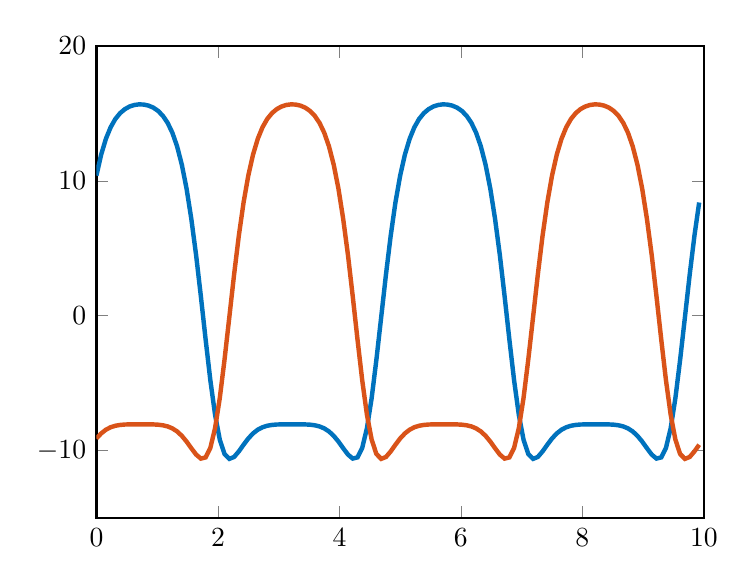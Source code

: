 % -*- root: ../../main.tex -*-

\begin{tikzpicture}

\definecolor{mycolor1}{rgb}{0.0,0.447,0.741}%
\definecolor{mycolor2}{rgb}{0.85,0.325,0.098}%

\begin{axis}[%
width=7.715cm,
height=6cm,
at={(0, 0)},
scale only axis,
xmin=0,
xmax=10,
ymin=-15,
ymax=20,
axis background/.style={fill=white},
thick
]
\addplot [color=mycolor1,solid,forget plot, ultra thick]
  table[row sep=crcr]{%
0	10.387\\
0.078	11.941\\
0.156	13.111\\
0.234	13.968\\
0.312	14.583\\
0.391	15.016\\
0.469	15.311\\
0.547	15.504\\
0.625	15.617\\
0.703	15.662\\
0.781	15.646\\
0.859	15.567\\
0.938	15.416\\
1.016	15.173\\
1.094	14.812\\
1.172	14.292\\
1.25	13.56\\
1.328	12.55\\
1.406	11.191\\
1.484	9.413\\
1.562	7.175\\
1.641	4.487\\
1.719	1.449\\
1.797	-1.735\\
1.875	-4.769\\
1.953	-7.333\\
2.031	-9.185\\
2.109	-10.243\\
2.188	-10.6\\
2.266	-10.46\\
2.344	-10.05\\
2.422	-9.554\\
2.5	-9.09\\
2.578	-8.715\\
2.656	-8.441\\
2.734	-8.259\\
2.812	-8.148\\
2.891	-8.087\\
2.969	-8.057\\
3.047	-8.045\\
3.125	-8.042\\
3.203	-8.042\\
3.281	-8.042\\
3.359	-8.043\\
3.438	-8.05\\
3.516	-8.07\\
3.594	-8.114\\
3.672	-8.198\\
3.75	-8.343\\
3.828	-8.57\\
3.906	-8.896\\
3.984	-9.321\\
4.062	-9.812\\
4.141	-10.283\\
4.219	-10.58\\
4.297	-10.492\\
4.375	-9.793\\
4.453	-8.327\\
4.531	-6.085\\
4.609	-3.24\\
4.688	-0.088\\
4.766	3.052\\
4.844	5.928\\
4.922	8.39\\
5	10.387\\
5.078	11.941\\
5.156	13.111\\
5.234	13.968\\
5.312	14.583\\
5.391	15.016\\
5.469	15.311\\
5.547	15.504\\
5.625	15.617\\
5.703	15.662\\
5.781	15.646\\
5.859	15.567\\
5.938	15.416\\
6.016	15.173\\
6.094	14.812\\
6.172	14.292\\
6.25	13.56\\
6.328	12.55\\
6.406	11.191\\
6.484	9.413\\
6.562	7.175\\
6.641	4.487\\
6.719	1.449\\
6.797	-1.735\\
6.875	-4.769\\
6.953	-7.333\\
7.031	-9.185\\
7.109	-10.243\\
7.188	-10.6\\
7.266	-10.46\\
7.344	-10.05\\
7.422	-9.554\\
7.5	-9.09\\
7.578	-8.715\\
7.656	-8.441\\
7.734	-8.259\\
7.812	-8.148\\
7.891	-8.087\\
7.969	-8.057\\
8.047	-8.045\\
8.125	-8.042\\
8.203	-8.042\\
8.281	-8.042\\
8.359	-8.043\\
8.438	-8.05\\
8.516	-8.07\\
8.594	-8.114\\
8.672	-8.198\\
8.75	-8.343\\
8.828	-8.57\\
8.906	-8.896\\
8.984	-9.321\\
9.062	-9.812\\
9.141	-10.283\\
9.219	-10.58\\
9.297	-10.492\\
9.375	-9.793\\
9.453	-8.327\\
9.531	-6.085\\
9.609	-3.24\\
9.688	-0.088\\
9.766	3.052\\
9.844	5.928\\
9.922	8.39\\
};
\addplot [color=mycolor2,solid,forget plot, ultra thick]
  table[row sep=crcr]{%
0	-9.09\\
0.078	-8.715\\
0.156	-8.441\\
0.234	-8.259\\
0.312	-8.148\\
0.391	-8.087\\
0.469	-8.057\\
0.547	-8.045\\
0.625	-8.042\\
0.703	-8.042\\
0.781	-8.042\\
0.859	-8.043\\
0.938	-8.05\\
1.016	-8.07\\
1.094	-8.114\\
1.172	-8.198\\
1.25	-8.343\\
1.328	-8.57\\
1.406	-8.896\\
1.484	-9.321\\
1.562	-9.812\\
1.641	-10.283\\
1.719	-10.58\\
1.797	-10.492\\
1.875	-9.793\\
1.953	-8.327\\
2.031	-6.085\\
2.109	-3.24\\
2.188	-0.088\\
2.266	3.052\\
2.344	5.928\\
2.422	8.39\\
2.5	10.387\\
2.578	11.941\\
2.656	13.111\\
2.734	13.968\\
2.812	14.583\\
2.891	15.016\\
2.969	15.311\\
3.047	15.504\\
3.125	15.617\\
3.203	15.662\\
3.281	15.646\\
3.359	15.567\\
3.438	15.416\\
3.516	15.173\\
3.594	14.812\\
3.672	14.292\\
3.75	13.56\\
3.828	12.55\\
3.906	11.191\\
3.984	9.413\\
4.062	7.175\\
4.141	4.487\\
4.219	1.449\\
4.297	-1.735\\
4.375	-4.769\\
4.453	-7.333\\
4.531	-9.185\\
4.609	-10.243\\
4.688	-10.6\\
4.766	-10.46\\
4.844	-10.05\\
4.922	-9.554\\
5	-9.09\\
5.078	-8.715\\
5.156	-8.441\\
5.234	-8.259\\
5.312	-8.148\\
5.391	-8.087\\
5.469	-8.057\\
5.547	-8.045\\
5.625	-8.042\\
5.703	-8.042\\
5.781	-8.042\\
5.859	-8.043\\
5.938	-8.05\\
6.016	-8.07\\
6.094	-8.114\\
6.172	-8.198\\
6.25	-8.343\\
6.328	-8.57\\
6.406	-8.896\\
6.484	-9.321\\
6.562	-9.812\\
6.641	-10.283\\
6.719	-10.58\\
6.797	-10.492\\
6.875	-9.793\\
6.953	-8.327\\
7.031	-6.085\\
7.109	-3.24\\
7.188	-0.088\\
7.266	3.052\\
7.344	5.928\\
7.422	8.39\\
7.5	10.387\\
7.578	11.941\\
7.656	13.111\\
7.734	13.968\\
7.812	14.583\\
7.891	15.016\\
7.969	15.311\\
8.047	15.504\\
8.125	15.617\\
8.203	15.662\\
8.281	15.646\\
8.359	15.567\\
8.438	15.416\\
8.516	15.173\\
8.594	14.812\\
8.672	14.292\\
8.75	13.56\\
8.828	12.55\\
8.906	11.191\\
8.984	9.413\\
9.062	7.175\\
9.141	4.487\\
9.219	1.449\\
9.297	-1.735\\
9.375	-4.769\\
9.453	-7.333\\
9.531	-9.185\\
9.609	-10.243\\
9.688	-10.6\\
9.766	-10.46\\
9.844	-10.05\\
9.922	-9.554\\
};
\end{axis}
\end{tikzpicture}%
